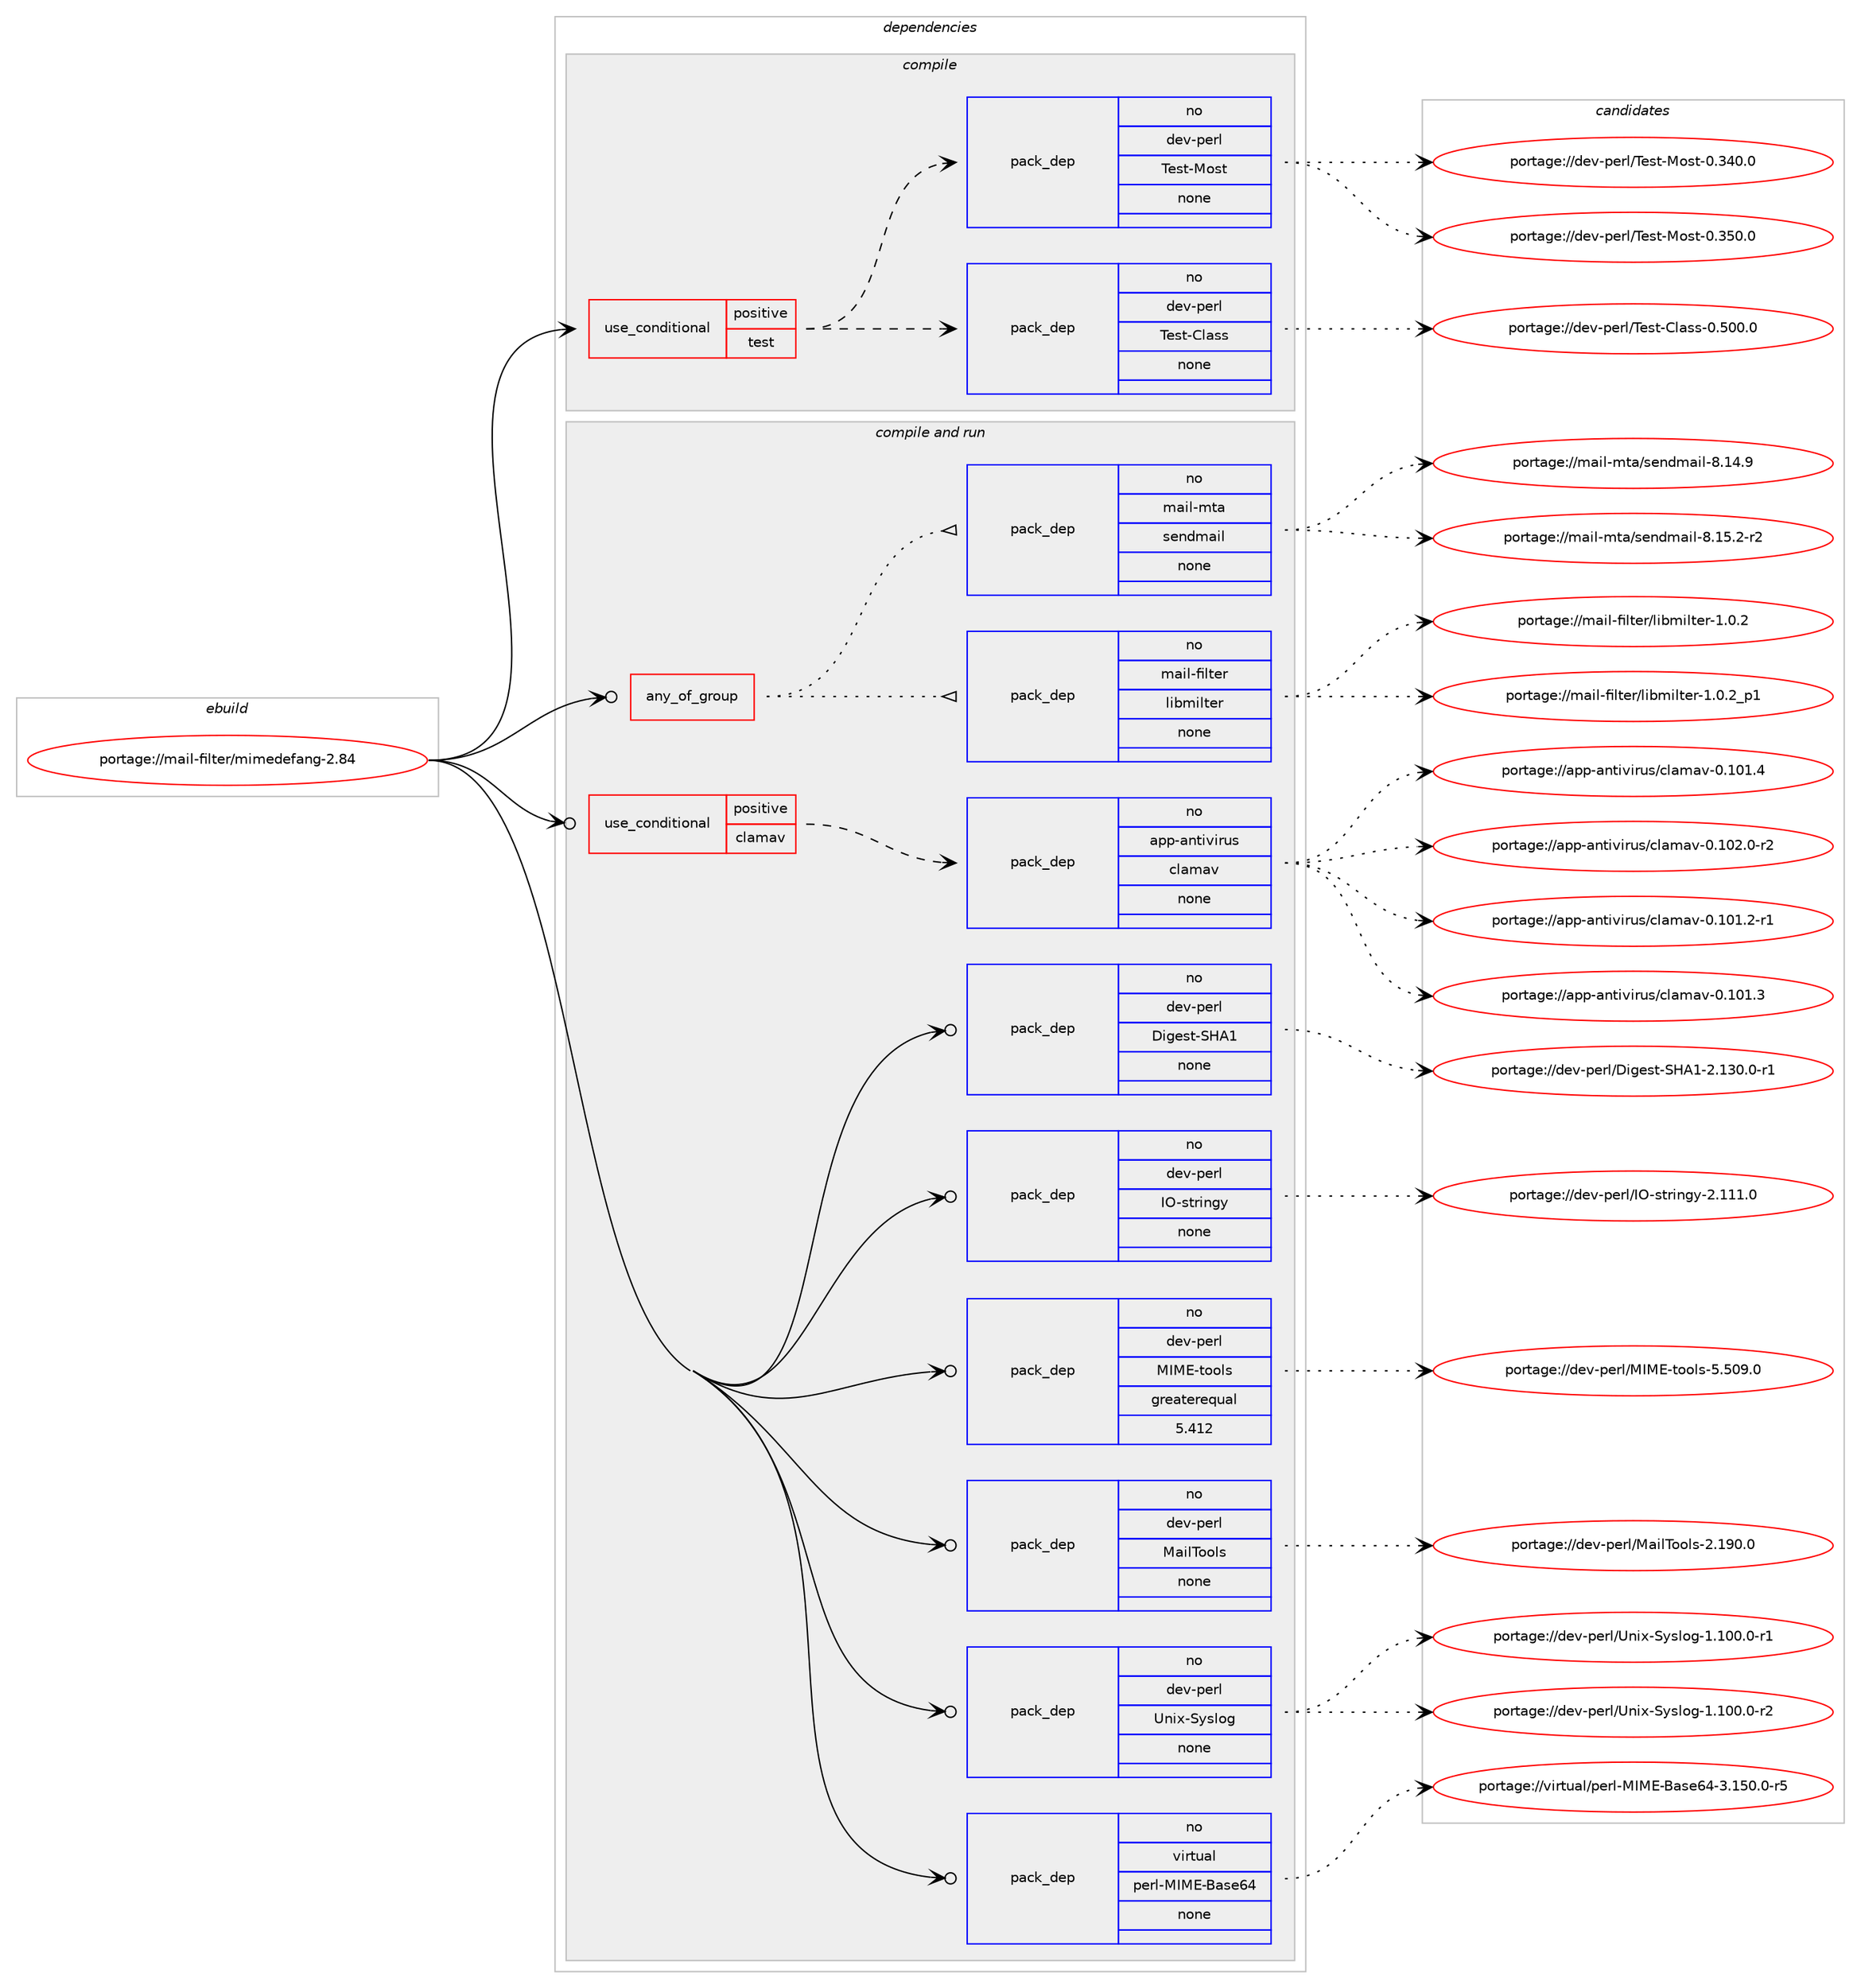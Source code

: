 digraph prolog {

# *************
# Graph options
# *************

newrank=true;
concentrate=true;
compound=true;
graph [rankdir=LR,fontname=Helvetica,fontsize=10,ranksep=1.5];#, ranksep=2.5, nodesep=0.2];
edge  [arrowhead=vee];
node  [fontname=Helvetica,fontsize=10];

# **********
# The ebuild
# **********

subgraph cluster_leftcol {
color=gray;
rank=same;
label=<<i>ebuild</i>>;
id [label="portage://mail-filter/mimedefang-2.84", color=red, width=4, href="../mail-filter/mimedefang-2.84.svg"];
}

# ****************
# The dependencies
# ****************

subgraph cluster_midcol {
color=gray;
label=<<i>dependencies</i>>;
subgraph cluster_compile {
fillcolor="#eeeeee";
style=filled;
label=<<i>compile</i>>;
subgraph cond76899 {
dependency305949 [label=<<TABLE BORDER="0" CELLBORDER="1" CELLSPACING="0" CELLPADDING="4"><TR><TD ROWSPAN="3" CELLPADDING="10">use_conditional</TD></TR><TR><TD>positive</TD></TR><TR><TD>test</TD></TR></TABLE>>, shape=none, color=red];
subgraph pack224145 {
dependency305950 [label=<<TABLE BORDER="0" CELLBORDER="1" CELLSPACING="0" CELLPADDING="4" WIDTH="220"><TR><TD ROWSPAN="6" CELLPADDING="30">pack_dep</TD></TR><TR><TD WIDTH="110">no</TD></TR><TR><TD>dev-perl</TD></TR><TR><TD>Test-Class</TD></TR><TR><TD>none</TD></TR><TR><TD></TD></TR></TABLE>>, shape=none, color=blue];
}
dependency305949:e -> dependency305950:w [weight=20,style="dashed",arrowhead="vee"];
subgraph pack224146 {
dependency305951 [label=<<TABLE BORDER="0" CELLBORDER="1" CELLSPACING="0" CELLPADDING="4" WIDTH="220"><TR><TD ROWSPAN="6" CELLPADDING="30">pack_dep</TD></TR><TR><TD WIDTH="110">no</TD></TR><TR><TD>dev-perl</TD></TR><TR><TD>Test-Most</TD></TR><TR><TD>none</TD></TR><TR><TD></TD></TR></TABLE>>, shape=none, color=blue];
}
dependency305949:e -> dependency305951:w [weight=20,style="dashed",arrowhead="vee"];
}
id:e -> dependency305949:w [weight=20,style="solid",arrowhead="vee"];
}
subgraph cluster_compileandrun {
fillcolor="#eeeeee";
style=filled;
label=<<i>compile and run</i>>;
subgraph any4798 {
dependency305952 [label=<<TABLE BORDER="0" CELLBORDER="1" CELLSPACING="0" CELLPADDING="4"><TR><TD CELLPADDING="10">any_of_group</TD></TR></TABLE>>, shape=none, color=red];subgraph pack224147 {
dependency305953 [label=<<TABLE BORDER="0" CELLBORDER="1" CELLSPACING="0" CELLPADDING="4" WIDTH="220"><TR><TD ROWSPAN="6" CELLPADDING="30">pack_dep</TD></TR><TR><TD WIDTH="110">no</TD></TR><TR><TD>mail-filter</TD></TR><TR><TD>libmilter</TD></TR><TR><TD>none</TD></TR><TR><TD></TD></TR></TABLE>>, shape=none, color=blue];
}
dependency305952:e -> dependency305953:w [weight=20,style="dotted",arrowhead="oinv"];
subgraph pack224148 {
dependency305954 [label=<<TABLE BORDER="0" CELLBORDER="1" CELLSPACING="0" CELLPADDING="4" WIDTH="220"><TR><TD ROWSPAN="6" CELLPADDING="30">pack_dep</TD></TR><TR><TD WIDTH="110">no</TD></TR><TR><TD>mail-mta</TD></TR><TR><TD>sendmail</TD></TR><TR><TD>none</TD></TR><TR><TD></TD></TR></TABLE>>, shape=none, color=blue];
}
dependency305952:e -> dependency305954:w [weight=20,style="dotted",arrowhead="oinv"];
}
id:e -> dependency305952:w [weight=20,style="solid",arrowhead="odotvee"];
subgraph cond76900 {
dependency305955 [label=<<TABLE BORDER="0" CELLBORDER="1" CELLSPACING="0" CELLPADDING="4"><TR><TD ROWSPAN="3" CELLPADDING="10">use_conditional</TD></TR><TR><TD>positive</TD></TR><TR><TD>clamav</TD></TR></TABLE>>, shape=none, color=red];
subgraph pack224149 {
dependency305956 [label=<<TABLE BORDER="0" CELLBORDER="1" CELLSPACING="0" CELLPADDING="4" WIDTH="220"><TR><TD ROWSPAN="6" CELLPADDING="30">pack_dep</TD></TR><TR><TD WIDTH="110">no</TD></TR><TR><TD>app-antivirus</TD></TR><TR><TD>clamav</TD></TR><TR><TD>none</TD></TR><TR><TD></TD></TR></TABLE>>, shape=none, color=blue];
}
dependency305955:e -> dependency305956:w [weight=20,style="dashed",arrowhead="vee"];
}
id:e -> dependency305955:w [weight=20,style="solid",arrowhead="odotvee"];
subgraph pack224150 {
dependency305957 [label=<<TABLE BORDER="0" CELLBORDER="1" CELLSPACING="0" CELLPADDING="4" WIDTH="220"><TR><TD ROWSPAN="6" CELLPADDING="30">pack_dep</TD></TR><TR><TD WIDTH="110">no</TD></TR><TR><TD>dev-perl</TD></TR><TR><TD>Digest-SHA1</TD></TR><TR><TD>none</TD></TR><TR><TD></TD></TR></TABLE>>, shape=none, color=blue];
}
id:e -> dependency305957:w [weight=20,style="solid",arrowhead="odotvee"];
subgraph pack224151 {
dependency305958 [label=<<TABLE BORDER="0" CELLBORDER="1" CELLSPACING="0" CELLPADDING="4" WIDTH="220"><TR><TD ROWSPAN="6" CELLPADDING="30">pack_dep</TD></TR><TR><TD WIDTH="110">no</TD></TR><TR><TD>dev-perl</TD></TR><TR><TD>IO-stringy</TD></TR><TR><TD>none</TD></TR><TR><TD></TD></TR></TABLE>>, shape=none, color=blue];
}
id:e -> dependency305958:w [weight=20,style="solid",arrowhead="odotvee"];
subgraph pack224152 {
dependency305959 [label=<<TABLE BORDER="0" CELLBORDER="1" CELLSPACING="0" CELLPADDING="4" WIDTH="220"><TR><TD ROWSPAN="6" CELLPADDING="30">pack_dep</TD></TR><TR><TD WIDTH="110">no</TD></TR><TR><TD>dev-perl</TD></TR><TR><TD>MIME-tools</TD></TR><TR><TD>greaterequal</TD></TR><TR><TD>5.412</TD></TR></TABLE>>, shape=none, color=blue];
}
id:e -> dependency305959:w [weight=20,style="solid",arrowhead="odotvee"];
subgraph pack224153 {
dependency305960 [label=<<TABLE BORDER="0" CELLBORDER="1" CELLSPACING="0" CELLPADDING="4" WIDTH="220"><TR><TD ROWSPAN="6" CELLPADDING="30">pack_dep</TD></TR><TR><TD WIDTH="110">no</TD></TR><TR><TD>dev-perl</TD></TR><TR><TD>MailTools</TD></TR><TR><TD>none</TD></TR><TR><TD></TD></TR></TABLE>>, shape=none, color=blue];
}
id:e -> dependency305960:w [weight=20,style="solid",arrowhead="odotvee"];
subgraph pack224154 {
dependency305961 [label=<<TABLE BORDER="0" CELLBORDER="1" CELLSPACING="0" CELLPADDING="4" WIDTH="220"><TR><TD ROWSPAN="6" CELLPADDING="30">pack_dep</TD></TR><TR><TD WIDTH="110">no</TD></TR><TR><TD>dev-perl</TD></TR><TR><TD>Unix-Syslog</TD></TR><TR><TD>none</TD></TR><TR><TD></TD></TR></TABLE>>, shape=none, color=blue];
}
id:e -> dependency305961:w [weight=20,style="solid",arrowhead="odotvee"];
subgraph pack224155 {
dependency305962 [label=<<TABLE BORDER="0" CELLBORDER="1" CELLSPACING="0" CELLPADDING="4" WIDTH="220"><TR><TD ROWSPAN="6" CELLPADDING="30">pack_dep</TD></TR><TR><TD WIDTH="110">no</TD></TR><TR><TD>virtual</TD></TR><TR><TD>perl-MIME-Base64</TD></TR><TR><TD>none</TD></TR><TR><TD></TD></TR></TABLE>>, shape=none, color=blue];
}
id:e -> dependency305962:w [weight=20,style="solid",arrowhead="odotvee"];
}
subgraph cluster_run {
fillcolor="#eeeeee";
style=filled;
label=<<i>run</i>>;
}
}

# **************
# The candidates
# **************

subgraph cluster_choices {
rank=same;
color=gray;
label=<<i>candidates</i>>;

subgraph choice224145 {
color=black;
nodesep=1;
choiceportage1001011184511210111410847841011151164567108971151154548465348484648 [label="portage://dev-perl/Test-Class-0.500.0", color=red, width=4,href="../dev-perl/Test-Class-0.500.0.svg"];
dependency305950:e -> choiceportage1001011184511210111410847841011151164567108971151154548465348484648:w [style=dotted,weight="100"];
}
subgraph choice224146 {
color=black;
nodesep=1;
choiceportage10010111845112101114108478410111511645771111151164548465152484648 [label="portage://dev-perl/Test-Most-0.340.0", color=red, width=4,href="../dev-perl/Test-Most-0.340.0.svg"];
choiceportage10010111845112101114108478410111511645771111151164548465153484648 [label="portage://dev-perl/Test-Most-0.350.0", color=red, width=4,href="../dev-perl/Test-Most-0.350.0.svg"];
dependency305951:e -> choiceportage10010111845112101114108478410111511645771111151164548465152484648:w [style=dotted,weight="100"];
dependency305951:e -> choiceportage10010111845112101114108478410111511645771111151164548465153484648:w [style=dotted,weight="100"];
}
subgraph choice224147 {
color=black;
nodesep=1;
choiceportage10997105108451021051081161011144710810598109105108116101114454946484650 [label="portage://mail-filter/libmilter-1.0.2", color=red, width=4,href="../mail-filter/libmilter-1.0.2.svg"];
choiceportage109971051084510210510811610111447108105981091051081161011144549464846509511249 [label="portage://mail-filter/libmilter-1.0.2_p1", color=red, width=4,href="../mail-filter/libmilter-1.0.2_p1.svg"];
dependency305953:e -> choiceportage10997105108451021051081161011144710810598109105108116101114454946484650:w [style=dotted,weight="100"];
dependency305953:e -> choiceportage109971051084510210510811610111447108105981091051081161011144549464846509511249:w [style=dotted,weight="100"];
}
subgraph choice224148 {
color=black;
nodesep=1;
choiceportage109971051084510911697471151011101001099710510845564649524657 [label="portage://mail-mta/sendmail-8.14.9", color=red, width=4,href="../mail-mta/sendmail-8.14.9.svg"];
choiceportage1099710510845109116974711510111010010997105108455646495346504511450 [label="portage://mail-mta/sendmail-8.15.2-r2", color=red, width=4,href="../mail-mta/sendmail-8.15.2-r2.svg"];
dependency305954:e -> choiceportage109971051084510911697471151011101001099710510845564649524657:w [style=dotted,weight="100"];
dependency305954:e -> choiceportage1099710510845109116974711510111010010997105108455646495346504511450:w [style=dotted,weight="100"];
}
subgraph choice224149 {
color=black;
nodesep=1;
choiceportage9711211245971101161051181051141171154799108971099711845484649484946504511449 [label="portage://app-antivirus/clamav-0.101.2-r1", color=red, width=4,href="../app-antivirus/clamav-0.101.2-r1.svg"];
choiceportage971121124597110116105118105114117115479910897109971184548464948494651 [label="portage://app-antivirus/clamav-0.101.3", color=red, width=4,href="../app-antivirus/clamav-0.101.3.svg"];
choiceportage971121124597110116105118105114117115479910897109971184548464948494652 [label="portage://app-antivirus/clamav-0.101.4", color=red, width=4,href="../app-antivirus/clamav-0.101.4.svg"];
choiceportage9711211245971101161051181051141171154799108971099711845484649485046484511450 [label="portage://app-antivirus/clamav-0.102.0-r2", color=red, width=4,href="../app-antivirus/clamav-0.102.0-r2.svg"];
dependency305956:e -> choiceportage9711211245971101161051181051141171154799108971099711845484649484946504511449:w [style=dotted,weight="100"];
dependency305956:e -> choiceportage971121124597110116105118105114117115479910897109971184548464948494651:w [style=dotted,weight="100"];
dependency305956:e -> choiceportage971121124597110116105118105114117115479910897109971184548464948494652:w [style=dotted,weight="100"];
dependency305956:e -> choiceportage9711211245971101161051181051141171154799108971099711845484649485046484511450:w [style=dotted,weight="100"];
}
subgraph choice224150 {
color=black;
nodesep=1;
choiceportage100101118451121011141084768105103101115116458372654945504649514846484511449 [label="portage://dev-perl/Digest-SHA1-2.130.0-r1", color=red, width=4,href="../dev-perl/Digest-SHA1-2.130.0-r1.svg"];
dependency305957:e -> choiceportage100101118451121011141084768105103101115116458372654945504649514846484511449:w [style=dotted,weight="100"];
}
subgraph choice224151 {
color=black;
nodesep=1;
choiceportage10010111845112101114108477379451151161141051101031214550464949494648 [label="portage://dev-perl/IO-stringy-2.111.0", color=red, width=4,href="../dev-perl/IO-stringy-2.111.0.svg"];
dependency305958:e -> choiceportage10010111845112101114108477379451151161141051101031214550464949494648:w [style=dotted,weight="100"];
}
subgraph choice224152 {
color=black;
nodesep=1;
choiceportage100101118451121011141084777737769451161111111081154553465348574648 [label="portage://dev-perl/MIME-tools-5.509.0", color=red, width=4,href="../dev-perl/MIME-tools-5.509.0.svg"];
dependency305959:e -> choiceportage100101118451121011141084777737769451161111111081154553465348574648:w [style=dotted,weight="100"];
}
subgraph choice224153 {
color=black;
nodesep=1;
choiceportage10010111845112101114108477797105108841111111081154550464957484648 [label="portage://dev-perl/MailTools-2.190.0", color=red, width=4,href="../dev-perl/MailTools-2.190.0.svg"];
dependency305960:e -> choiceportage10010111845112101114108477797105108841111111081154550464957484648:w [style=dotted,weight="100"];
}
subgraph choice224154 {
color=black;
nodesep=1;
choiceportage100101118451121011141084785110105120458312111510811110345494649484846484511449 [label="portage://dev-perl/Unix-Syslog-1.100.0-r1", color=red, width=4,href="../dev-perl/Unix-Syslog-1.100.0-r1.svg"];
choiceportage100101118451121011141084785110105120458312111510811110345494649484846484511450 [label="portage://dev-perl/Unix-Syslog-1.100.0-r2", color=red, width=4,href="../dev-perl/Unix-Syslog-1.100.0-r2.svg"];
dependency305961:e -> choiceportage100101118451121011141084785110105120458312111510811110345494649484846484511449:w [style=dotted,weight="100"];
dependency305961:e -> choiceportage100101118451121011141084785110105120458312111510811110345494649484846484511450:w [style=dotted,weight="100"];
}
subgraph choice224155 {
color=black;
nodesep=1;
choiceportage11810511411611797108471121011141084577737769456697115101545245514649534846484511453 [label="portage://virtual/perl-MIME-Base64-3.150.0-r5", color=red, width=4,href="../virtual/perl-MIME-Base64-3.150.0-r5.svg"];
dependency305962:e -> choiceportage11810511411611797108471121011141084577737769456697115101545245514649534846484511453:w [style=dotted,weight="100"];
}
}

}
